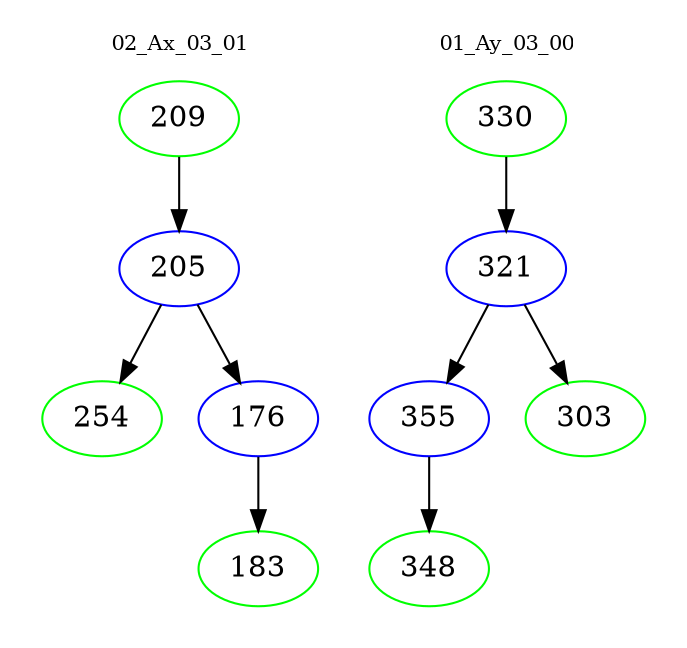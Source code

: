 digraph{
subgraph cluster_0 {
color = white
label = "02_Ax_03_01";
fontsize=10;
T0_209 [label="209", color="green"]
T0_209 -> T0_205 [color="black"]
T0_205 [label="205", color="blue"]
T0_205 -> T0_254 [color="black"]
T0_254 [label="254", color="green"]
T0_205 -> T0_176 [color="black"]
T0_176 [label="176", color="blue"]
T0_176 -> T0_183 [color="black"]
T0_183 [label="183", color="green"]
}
subgraph cluster_1 {
color = white
label = "01_Ay_03_00";
fontsize=10;
T1_330 [label="330", color="green"]
T1_330 -> T1_321 [color="black"]
T1_321 [label="321", color="blue"]
T1_321 -> T1_355 [color="black"]
T1_355 [label="355", color="blue"]
T1_355 -> T1_348 [color="black"]
T1_348 [label="348", color="green"]
T1_321 -> T1_303 [color="black"]
T1_303 [label="303", color="green"]
}
}
